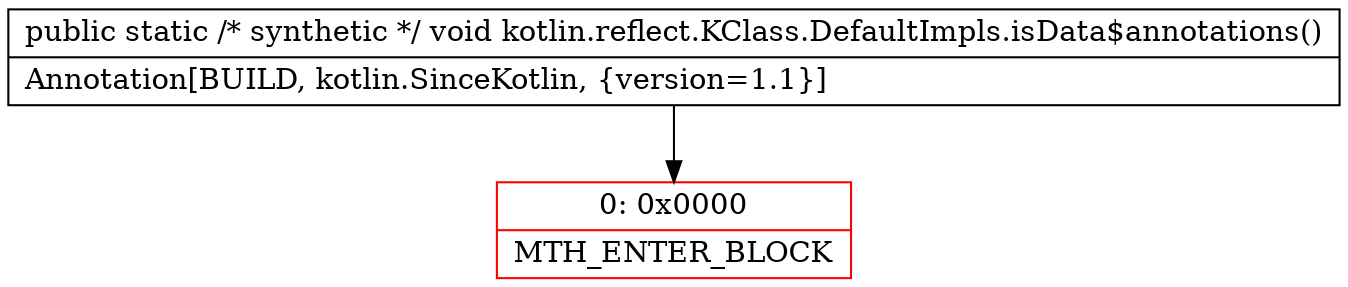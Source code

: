 digraph "CFG forkotlin.reflect.KClass.DefaultImpls.isData$annotations()V" {
subgraph cluster_Region_1316339296 {
label = "R(0)";
node [shape=record,color=blue];
}
Node_0 [shape=record,color=red,label="{0\:\ 0x0000|MTH_ENTER_BLOCK\l}"];
MethodNode[shape=record,label="{public static \/* synthetic *\/ void kotlin.reflect.KClass.DefaultImpls.isData$annotations()  | Annotation[BUILD, kotlin.SinceKotlin, \{version=1.1\}]\l}"];
MethodNode -> Node_0;
}

